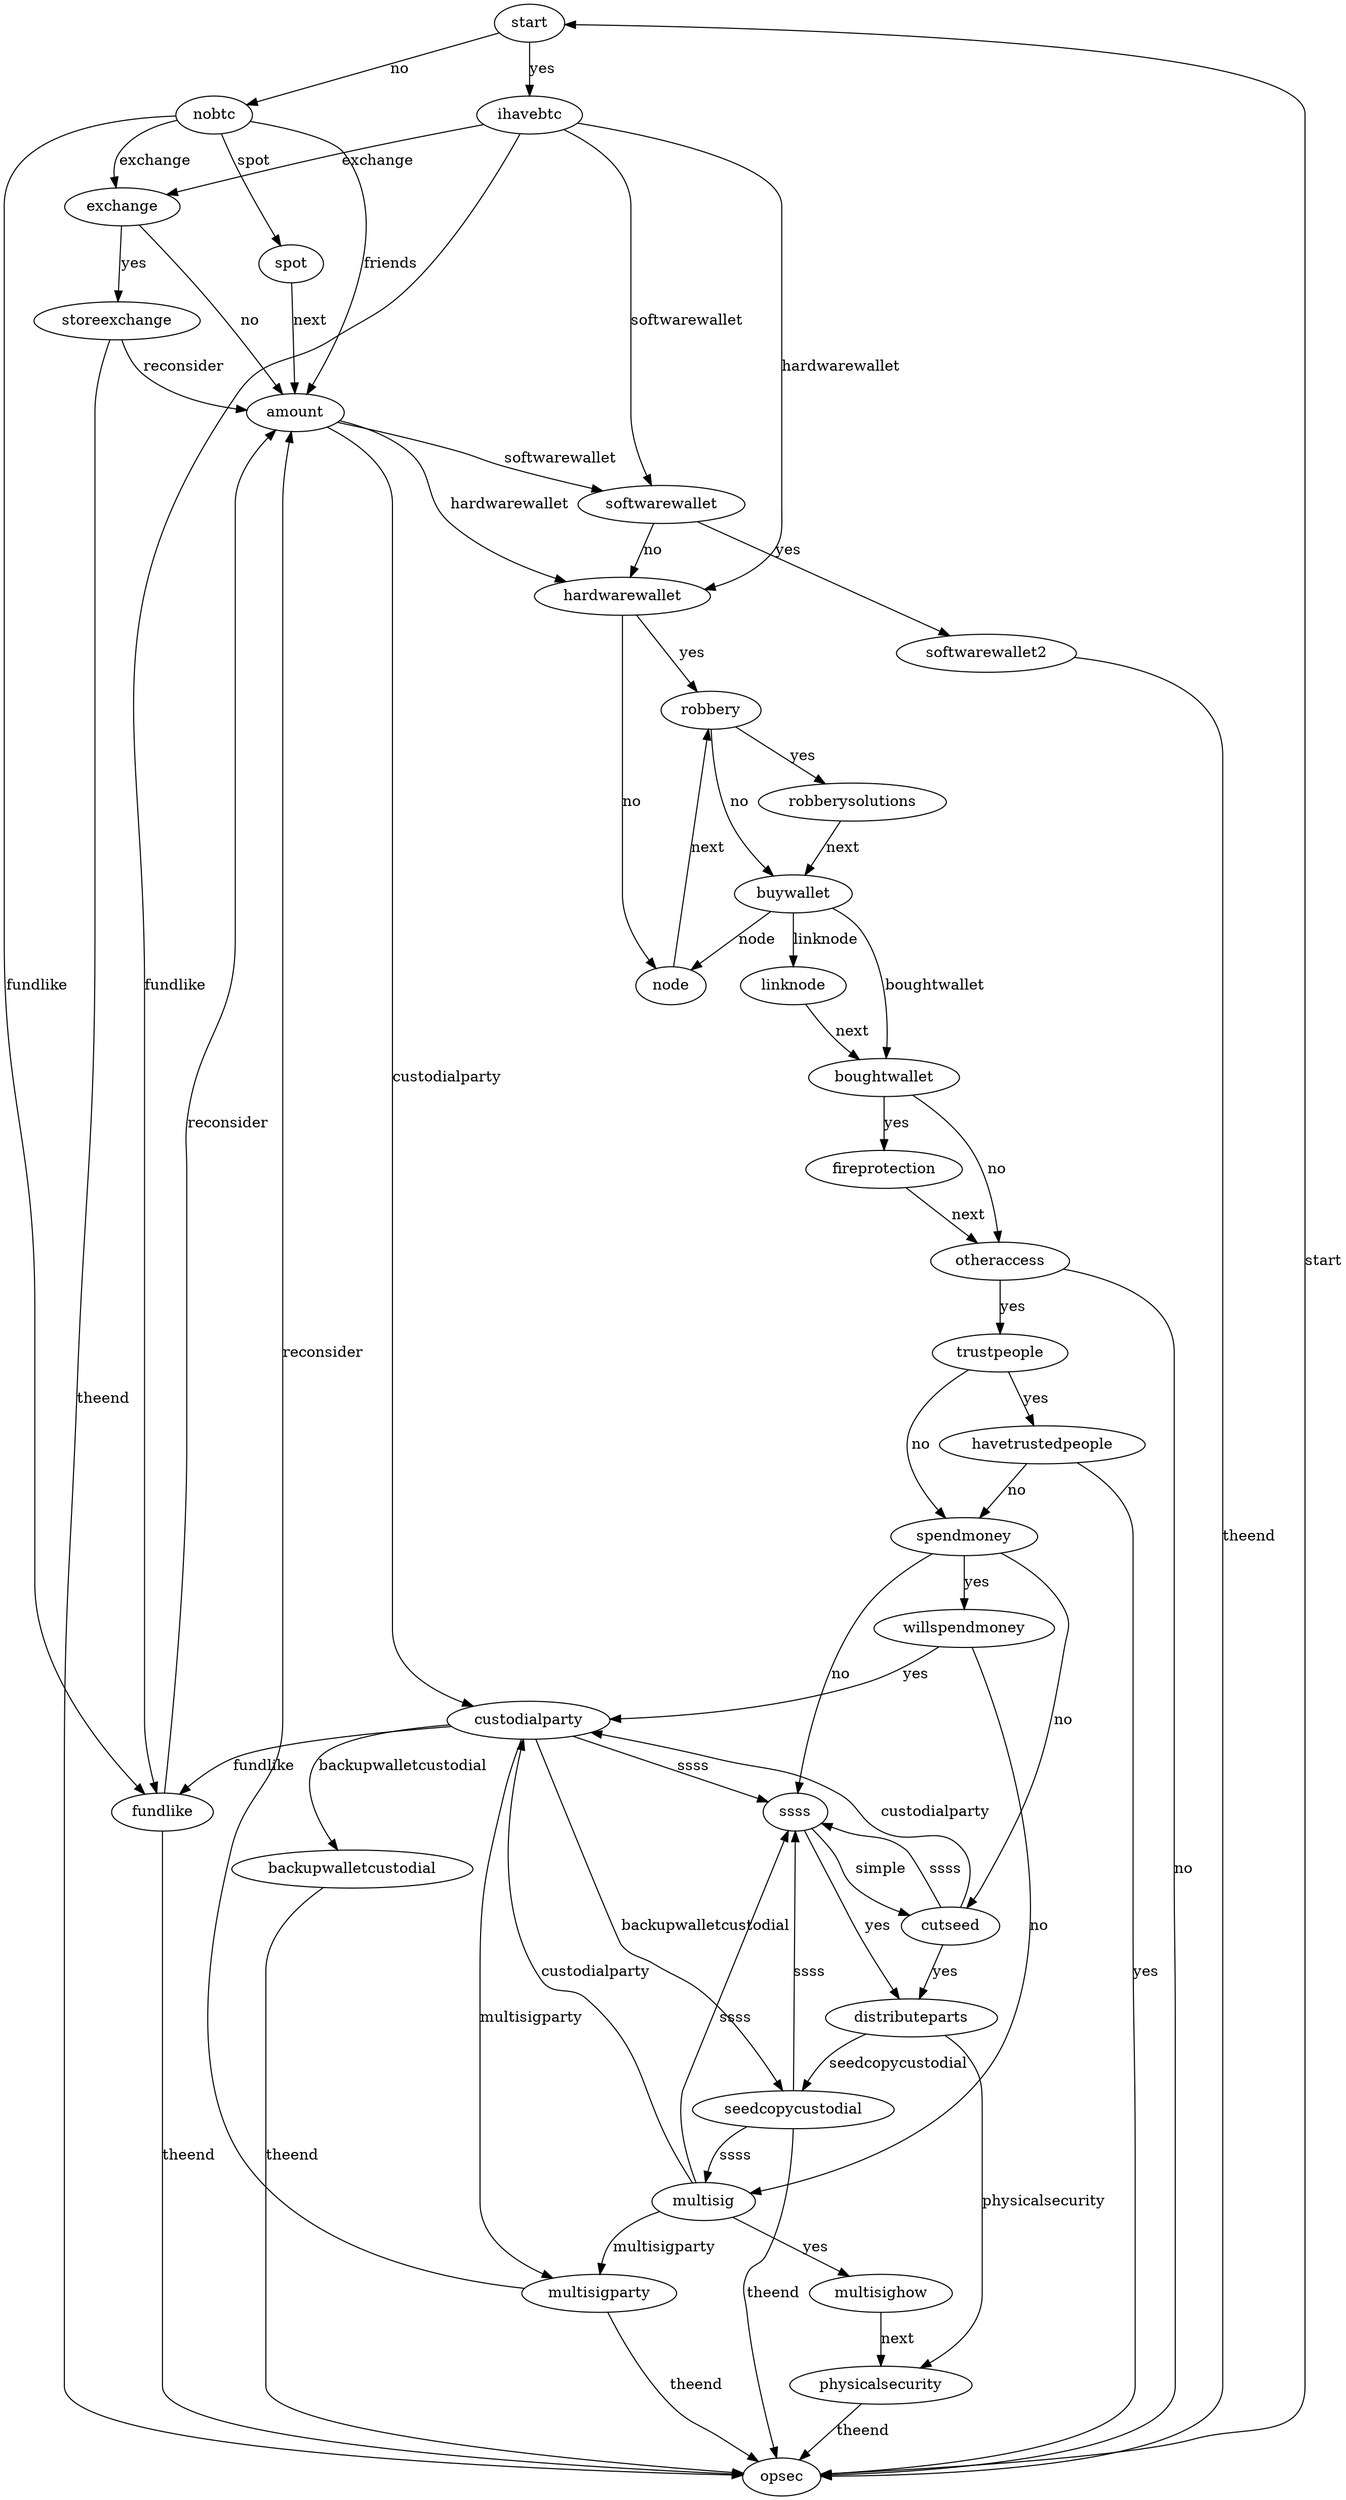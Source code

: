 digraph G {
  #rankdir=LR;
  overlap=false
  splines=true
  tailclip=false
  headclip=false
_start [label="start"]
_start -> _nobtc [label="no"]
_start -> _ihavebtc [label="yes"]
_ihavebtc [label="ihavebtc"]
_ihavebtc -> _exchange [label="exchange"]
_ihavebtc -> _hardwarewallet [label="hardwarewallet"]
_ihavebtc -> _softwarewallet [label="softwarewallet"]
_ihavebtc -> _fundlike [label="fundlike"]
_nobtc [label="nobtc"]
_nobtc -> _spot [label="spot"]
_nobtc -> _exchange [label="exchange"]
_nobtc -> _amount [label="friends"]
_nobtc -> _fundlike [label="fundlike"]
_spot [label="spot"]
_spot -> _amount [label="next"]
_exchange [label="exchange"]
_exchange -> _storeexchange [label="yes"]
_exchange -> _amount [label="no"]
_amount [label="amount"]
_amount -> _softwarewallet [label="softwarewallet"]
_amount -> _hardwarewallet [label="hardwarewallet"]
_amount -> _custodialparty [label="custodialparty"]
_storeexchange [label="storeexchange"]
_storeexchange -> _amount [label="reconsider"]
_storeexchange -> _opsec [label="theend"]
_fundlike [label="fundlike"]
_fundlike -> _amount [label="reconsider"]
_fundlike -> _opsec [label="theend"]
_multisigparty [label="multisigparty"]
_multisigparty -> _amount [label="reconsider"]
_multisigparty -> _opsec [label="theend"]
_softwarewallet [label="softwarewallet"]
_softwarewallet -> _softwarewallet2 [label="yes"]
_softwarewallet -> _hardwarewallet [label="no"]
_softwarewallet2 [label="softwarewallet2"]
_softwarewallet2 -> _opsec [label="theend"]
_hardwarewallet [label="hardwarewallet"]
_hardwarewallet -> _robbery [label="yes"]
_hardwarewallet -> _node [label="no"]
_node [label="node"]
_node -> _robbery [label="next"]
_robbery [label="robbery"]
_robbery -> _robberysolutions [label="yes"]
_robbery -> _buywallet [label="no"]
_robberysolutions [label="robberysolutions"]
_robberysolutions -> _buywallet [label="next"]
_buywallet [label="buywallet"]
_buywallet -> _linknode [label="linknode"]
_buywallet -> _boughtwallet [label="boughtwallet"]
_buywallet -> _node [label="node"]
_linknode [label="linknode"]
_linknode -> _boughtwallet [label="next"]
_boughtwallet [label="boughtwallet"]
_boughtwallet -> _fireprotection [label="yes"]
_boughtwallet -> _otheraccess [label="no"]
_fireprotection [label="fireprotection"]
_fireprotection -> _otheraccess [label="next"]
_otheraccess [label="otheraccess"]
_otheraccess -> _trustpeople [label="yes"]
_otheraccess -> _opsec [label="no"]
_trustpeople [label="trustpeople"]
_trustpeople -> _havetrustedpeople [label="yes"]
_trustpeople -> _spendmoney [label="no"]
_havetrustedpeople [label="havetrustedpeople"]
_havetrustedpeople -> _opsec [label="yes"]
_havetrustedpeople -> _spendmoney [label="no"]
_spendmoney [label="spendmoney"]
_spendmoney -> _willspendmoney [label="yes"]
_spendmoney -> _ssss [label="no"]
_spendmoney -> _cutseed [label="no"]
_willspendmoney [label="willspendmoney"]
_willspendmoney -> _custodialparty [label="yes"]
_willspendmoney -> _multisig [label="no"]
_ssss [label="ssss"]
_ssss -> _distributeparts [label="yes"]
_ssss -> _cutseed [label="simple"]
_cutseed [label="cutseed"]
_cutseed -> _distributeparts [label="yes"]
_cutseed -> _ssss [label="ssss"]
_cutseed -> _custodialparty [label="custodialparty"]
_custodialparty [label="custodialparty"]
_custodialparty -> _backupwalletcustodial [label="backupwalletcustodial"]
_custodialparty -> _seedcopycustodial [label="backupwalletcustodial"]
_custodialparty -> _ssss [label="ssss"]
_custodialparty -> _multisigparty [label="multisigparty"]
_custodialparty -> _fundlike [label="fundlike"]
_multisig [label="multisig"]
_multisig -> _multisighow [label="yes"]
_multisig -> _custodialparty [label="custodialparty"]
_multisig -> _ssss [label="ssss"]
_multisig -> _multisigparty [label="multisigparty"]
_distributeparts [label="distributeparts"]
_distributeparts -> _physicalsecurity [label="physicalsecurity"]
_distributeparts -> _seedcopycustodial [label="seedcopycustodial"]
_backupwalletcustodial [label="backupwalletcustodial"]
_backupwalletcustodial -> _opsec [label="theend"]
_seedcopycustodial [label="seedcopycustodial"]
_seedcopycustodial -> _opsec [label="theend"]
_seedcopycustodial -> _multisig [label="ssss"]
_seedcopycustodial -> _ssss [label="ssss"]
_multisighow [label="multisighow"]
_multisighow -> _physicalsecurity [label="next"]
_physicalsecurity [label="physicalsecurity"]
_physicalsecurity -> _opsec [label="theend"]
_opsec [label="opsec"]
_opsec -> _start [label="start"]
}
